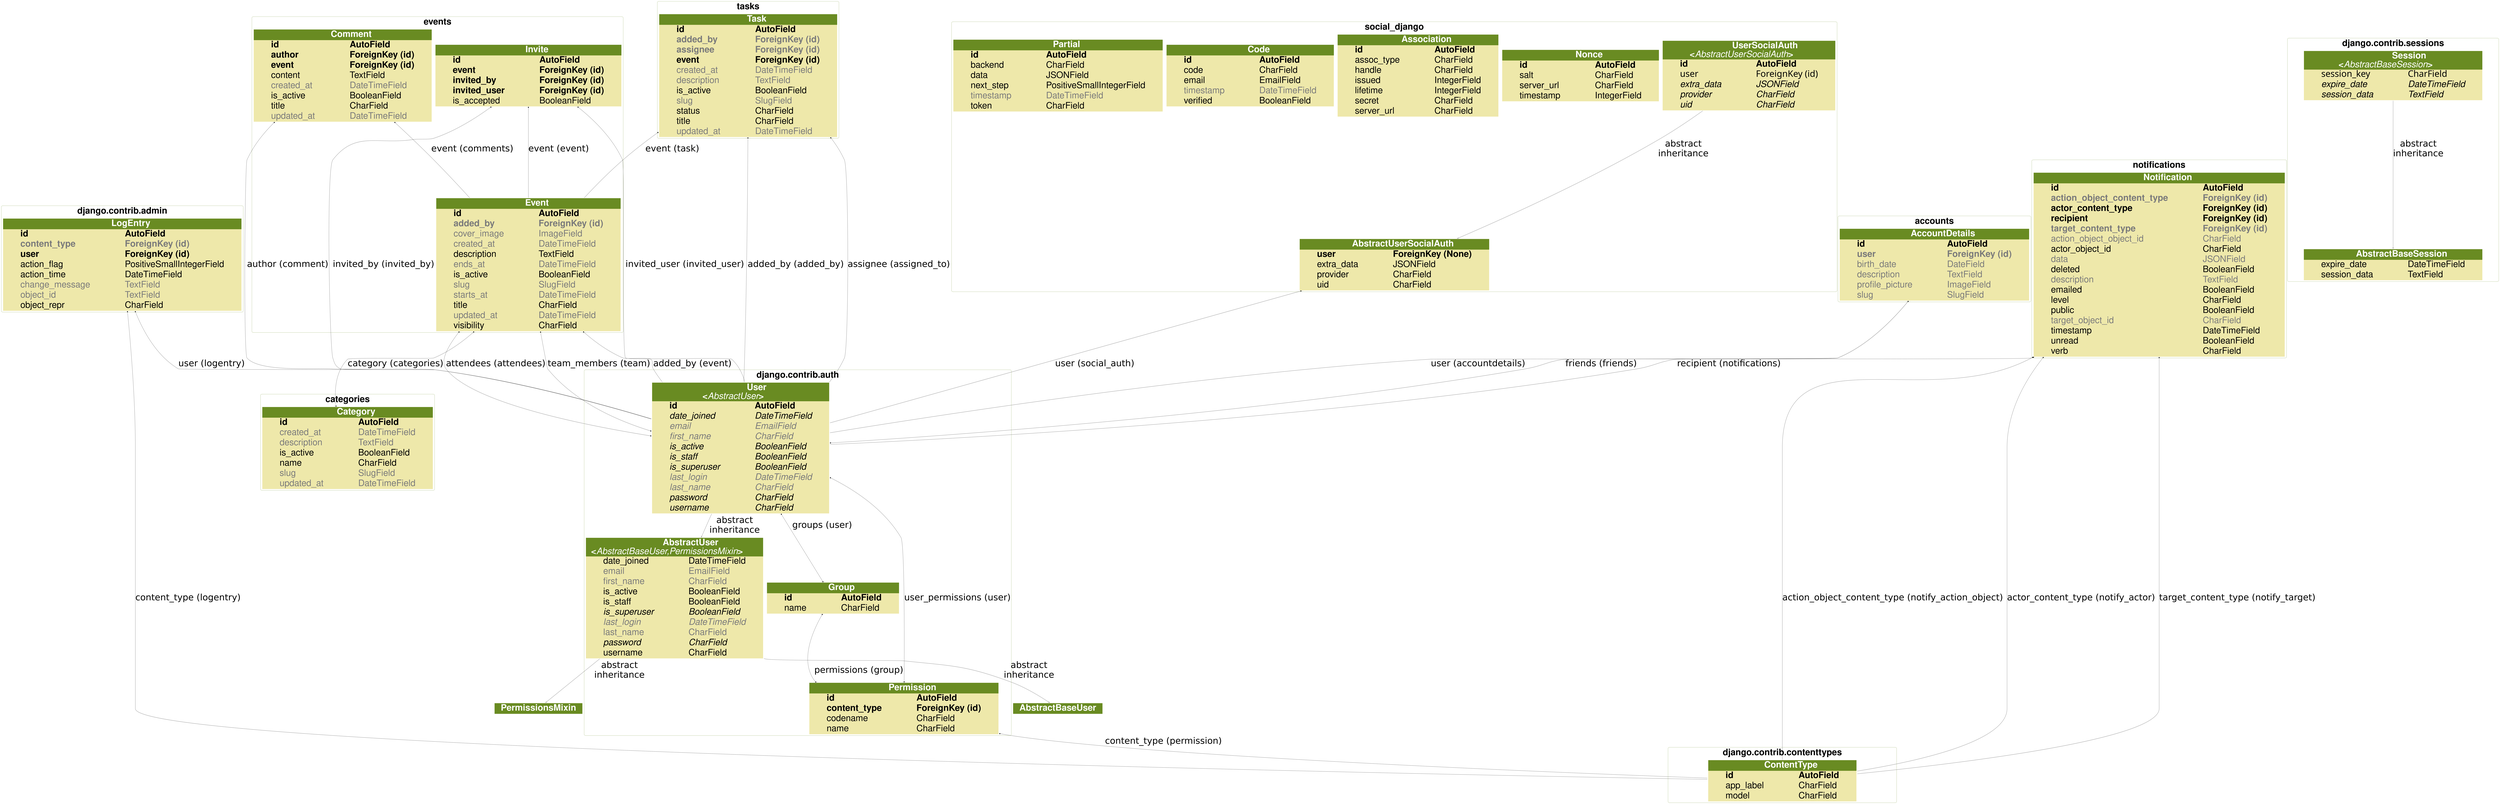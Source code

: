 digraph model_graph {
  // Dotfile by Django-Extensions graph_models
  // Created: 8019-02-10 13:09
  // Cli Options: accounts/ api/ categories/ eventmanager/ events/ tasks/

  fontname = "Helvetica"
  fontsize = 80
  splines  = true

  node [
    fontname = "Helvetica"
    fontsize = 80
    shape = "plaintext"
  ]

  edge [
    fontname = "Helvetica"
    fontsize = 80
  ]

  // Labels
  subgraph cluster_django_contrib_admin {
    label=<
          <TABLE BORDER="0" CELLBORDER="0" CELLSPACING="0">
          <TR><TD COLSPAN="2" CELLPADDING="4" ALIGN="CENTER">
          <FONT POINT-SIZE="80" FACE="Helvetica Bold" COLOR="Black">
          django.contrib.admin
          </FONT>
          </TD></TR>
          </TABLE>
          >
    color=olivedrab4
    style="rounded"
  
    django_contrib_admin_models_LogEntry [label=<
      <TABLE BGCOLOR="palegoldenrod" BORDER="0" CELLBORDER="0" CELLSPACING="0">
      <TR><TD COLSPAN="2" CELLPADDING="4" ALIGN="CENTER" BGCOLOR="olivedrab4">
      <FONT POINT-SIZE="80" FACE="Helvetica Bold" COLOR="white">
      LogEntry
      </FONT></TD></TR>
    
    
      <TR><TD ALIGN="LEFT" BORDER="0">
      <FONT POINT-SIZE="80" FACE="Helvetica Bold">id</FONT>
      </TD><TD ALIGN="LEFT">
      <FONT POINT-SIZE="80" FACE="Helvetica Bold">AutoField</FONT>
      </TD></TR>
    
    
    
      <TR><TD ALIGN="LEFT" BORDER="0">
      <FONT POINT-SIZE="80" COLOR="#7B7B7B" FACE="Helvetica Bold">content_type</FONT>
      </TD><TD ALIGN="LEFT">
      <FONT POINT-SIZE="80" COLOR="#7B7B7B" FACE="Helvetica Bold">ForeignKey (id)</FONT>
      </TD></TR>
    
    
    
      <TR><TD ALIGN="LEFT" BORDER="0">
      <FONT POINT-SIZE="80" FACE="Helvetica Bold">user</FONT>
      </TD><TD ALIGN="LEFT">
      <FONT POINT-SIZE="80" FACE="Helvetica Bold">ForeignKey (id)</FONT>
      </TD></TR>
    
    
    
      <TR><TD ALIGN="LEFT" BORDER="0">
      <FONT POINT-SIZE="80" FACE="Helvetica ">action_flag</FONT>
      </TD><TD ALIGN="LEFT">
      <FONT POINT-SIZE="80" FACE="Helvetica ">PositiveSmallIntegerField</FONT>
      </TD></TR>
    
    
    
      <TR><TD ALIGN="LEFT" BORDER="0">
      <FONT POINT-SIZE="80" FACE="Helvetica ">action_time</FONT>
      </TD><TD ALIGN="LEFT">
      <FONT POINT-SIZE="80" FACE="Helvetica ">DateTimeField</FONT>
      </TD></TR>
    
    
    
      <TR><TD ALIGN="LEFT" BORDER="0">
      <FONT POINT-SIZE="80" COLOR="#7B7B7B" FACE="Helvetica ">change_message</FONT>
      </TD><TD ALIGN="LEFT">
      <FONT POINT-SIZE="80" COLOR="#7B7B7B" FACE="Helvetica ">TextField</FONT>
      </TD></TR>
    
    
    
      <TR><TD ALIGN="LEFT" BORDER="0">
      <FONT POINT-SIZE="80" COLOR="#7B7B7B" FACE="Helvetica ">object_id</FONT>
      </TD><TD ALIGN="LEFT">
      <FONT POINT-SIZE="80" COLOR="#7B7B7B" FACE="Helvetica ">TextField</FONT>
      </TD></TR>
    
    
    
      <TR><TD ALIGN="LEFT" BORDER="0">
      <FONT POINT-SIZE="80" FACE="Helvetica ">object_repr</FONT>
      </TD><TD ALIGN="LEFT">
      <FONT POINT-SIZE="80" FACE="Helvetica ">CharField</FONT>
      </TD></TR>
    
    
      </TABLE>
      >]

  }
  subgraph cluster_django_contrib_auth {
    label=<
          <TABLE BORDER="0" CELLBORDER="0" CELLSPACING="0">
          <TR><TD COLSPAN="2" CELLPADDING="4" ALIGN="CENTER">
          <FONT POINT-SIZE="80" FACE="Helvetica Bold" COLOR="Black">
          django.contrib.auth
          </FONT>
          </TD></TR>
          </TABLE>
          >
    color=olivedrab4
    style="rounded"
  
    django_contrib_auth_models_AbstractUser [label=<
      <TABLE BGCOLOR="palegoldenrod" BORDER="0" CELLBORDER="0" CELLSPACING="0">
      <TR><TD COLSPAN="2" CELLPADDING="4" ALIGN="CENTER" BGCOLOR="olivedrab4">
      <FONT POINT-SIZE="80" FACE="Helvetica Bold" COLOR="white">
      AbstractUser<BR/>&lt;<FONT POINT-SIZE="80" FACE="Helvetica Italic">AbstractBaseUser,PermissionsMixin</FONT>&gt;
      </FONT></TD></TR>
    
    
      <TR><TD ALIGN="LEFT" BORDER="0">
      <FONT POINT-SIZE="80" FACE="Helvetica ">date_joined</FONT>
      </TD><TD ALIGN="LEFT">
      <FONT POINT-SIZE="80" FACE="Helvetica ">DateTimeField</FONT>
      </TD></TR>
    
    
    
      <TR><TD ALIGN="LEFT" BORDER="0">
      <FONT POINT-SIZE="80" COLOR="#7B7B7B" FACE="Helvetica ">email</FONT>
      </TD><TD ALIGN="LEFT">
      <FONT POINT-SIZE="80" COLOR="#7B7B7B" FACE="Helvetica ">EmailField</FONT>
      </TD></TR>
    
    
    
      <TR><TD ALIGN="LEFT" BORDER="0">
      <FONT POINT-SIZE="80" COLOR="#7B7B7B" FACE="Helvetica ">first_name</FONT>
      </TD><TD ALIGN="LEFT">
      <FONT POINT-SIZE="80" COLOR="#7B7B7B" FACE="Helvetica ">CharField</FONT>
      </TD></TR>
    
    
    
      <TR><TD ALIGN="LEFT" BORDER="0">
      <FONT POINT-SIZE="80" FACE="Helvetica ">is_active</FONT>
      </TD><TD ALIGN="LEFT">
      <FONT POINT-SIZE="80" FACE="Helvetica ">BooleanField</FONT>
      </TD></TR>
    
    
    
      <TR><TD ALIGN="LEFT" BORDER="0">
      <FONT POINT-SIZE="80" FACE="Helvetica ">is_staff</FONT>
      </TD><TD ALIGN="LEFT">
      <FONT POINT-SIZE="80" FACE="Helvetica ">BooleanField</FONT>
      </TD></TR>
    
    
    
      <TR><TD ALIGN="LEFT" BORDER="0">
      <FONT POINT-SIZE="80" FACE="Helvetica Italic">is_superuser</FONT>
      </TD><TD ALIGN="LEFT">
      <FONT POINT-SIZE="80" FACE="Helvetica Italic">BooleanField</FONT>
      </TD></TR>
    
    
    
      <TR><TD ALIGN="LEFT" BORDER="0">
      <FONT POINT-SIZE="80" COLOR="#7B7B7B" FACE="Helvetica Italic">last_login</FONT>
      </TD><TD ALIGN="LEFT">
      <FONT POINT-SIZE="80" COLOR="#7B7B7B" FACE="Helvetica Italic">DateTimeField</FONT>
      </TD></TR>
    
    
    
      <TR><TD ALIGN="LEFT" BORDER="0">
      <FONT POINT-SIZE="80" COLOR="#7B7B7B" FACE="Helvetica ">last_name</FONT>
      </TD><TD ALIGN="LEFT">
      <FONT POINT-SIZE="80" COLOR="#7B7B7B" FACE="Helvetica ">CharField</FONT>
      </TD></TR>
    
    
    
      <TR><TD ALIGN="LEFT" BORDER="0">
      <FONT POINT-SIZE="80" FACE="Helvetica Italic">password</FONT>
      </TD><TD ALIGN="LEFT">
      <FONT POINT-SIZE="80" FACE="Helvetica Italic">CharField</FONT>
      </TD></TR>
    
    
    
      <TR><TD ALIGN="LEFT" BORDER="0">
      <FONT POINT-SIZE="80" FACE="Helvetica ">username</FONT>
      </TD><TD ALIGN="LEFT">
      <FONT POINT-SIZE="80" FACE="Helvetica ">CharField</FONT>
      </TD></TR>
    
    
      </TABLE>
      >]
  
    django_contrib_auth_models_Permission [label=<
      <TABLE BGCOLOR="palegoldenrod" BORDER="0" CELLBORDER="0" CELLSPACING="0">
      <TR><TD COLSPAN="2" CELLPADDING="4" ALIGN="CENTER" BGCOLOR="olivedrab4">
      <FONT POINT-SIZE="80" FACE="Helvetica Bold" COLOR="white">
      Permission
      </FONT></TD></TR>
    
    
      <TR><TD ALIGN="LEFT" BORDER="0">
      <FONT POINT-SIZE="80" FACE="Helvetica Bold">id</FONT>
      </TD><TD ALIGN="LEFT">
      <FONT POINT-SIZE="80" FACE="Helvetica Bold">AutoField</FONT>
      </TD></TR>
    
    
    
      <TR><TD ALIGN="LEFT" BORDER="0">
      <FONT POINT-SIZE="80" FACE="Helvetica Bold">content_type</FONT>
      </TD><TD ALIGN="LEFT">
      <FONT POINT-SIZE="80" FACE="Helvetica Bold">ForeignKey (id)</FONT>
      </TD></TR>
    
    
    
      <TR><TD ALIGN="LEFT" BORDER="0">
      <FONT POINT-SIZE="80" FACE="Helvetica ">codename</FONT>
      </TD><TD ALIGN="LEFT">
      <FONT POINT-SIZE="80" FACE="Helvetica ">CharField</FONT>
      </TD></TR>
    
    
    
      <TR><TD ALIGN="LEFT" BORDER="0">
      <FONT POINT-SIZE="80" FACE="Helvetica ">name</FONT>
      </TD><TD ALIGN="LEFT">
      <FONT POINT-SIZE="80" FACE="Helvetica ">CharField</FONT>
      </TD></TR>
    
    
      </TABLE>
      >]
  
    django_contrib_auth_models_Group [label=<
      <TABLE BGCOLOR="palegoldenrod" BORDER="0" CELLBORDER="0" CELLSPACING="0">
      <TR><TD COLSPAN="2" CELLPADDING="4" ALIGN="CENTER" BGCOLOR="olivedrab4">
      <FONT POINT-SIZE="80" FACE="Helvetica Bold" COLOR="white">
      Group
      </FONT></TD></TR>
    
    
      <TR><TD ALIGN="LEFT" BORDER="0">
      <FONT POINT-SIZE="80" FACE="Helvetica Bold">id</FONT>
      </TD><TD ALIGN="LEFT">
      <FONT POINT-SIZE="80" FACE="Helvetica Bold">AutoField</FONT>
      </TD></TR>
    
    
    
      <TR><TD ALIGN="LEFT" BORDER="0">
      <FONT POINT-SIZE="80" FACE="Helvetica ">name</FONT>
      </TD><TD ALIGN="LEFT">
      <FONT POINT-SIZE="80" FACE="Helvetica ">CharField</FONT>
      </TD></TR>
    
    
      </TABLE>
      >]
  
    django_contrib_auth_models_User [label=<
      <TABLE BGCOLOR="palegoldenrod" BORDER="0" CELLBORDER="0" CELLSPACING="0">
      <TR><TD COLSPAN="2" CELLPADDING="4" ALIGN="CENTER" BGCOLOR="olivedrab4">
      <FONT POINT-SIZE="80" FACE="Helvetica Bold" COLOR="white">
      User<BR/>&lt;<FONT POINT-SIZE="80" FACE="Helvetica Italic">AbstractUser</FONT>&gt;
      </FONT></TD></TR>
    
    
      <TR><TD ALIGN="LEFT" BORDER="0">
      <FONT POINT-SIZE="80" FACE="Helvetica Bold">id</FONT>
      </TD><TD ALIGN="LEFT">
      <FONT POINT-SIZE="80" FACE="Helvetica Bold">AutoField</FONT>
      </TD></TR>
    
    
    
      <TR><TD ALIGN="LEFT" BORDER="0">
      <FONT POINT-SIZE="80" FACE="Helvetica Italic">date_joined</FONT>
      </TD><TD ALIGN="LEFT">
      <FONT POINT-SIZE="80" FACE="Helvetica Italic">DateTimeField</FONT>
      </TD></TR>
    
    
    
      <TR><TD ALIGN="LEFT" BORDER="0">
      <FONT POINT-SIZE="80" COLOR="#7B7B7B" FACE="Helvetica Italic">email</FONT>
      </TD><TD ALIGN="LEFT">
      <FONT POINT-SIZE="80" COLOR="#7B7B7B" FACE="Helvetica Italic">EmailField</FONT>
      </TD></TR>
    
    
    
      <TR><TD ALIGN="LEFT" BORDER="0">
      <FONT POINT-SIZE="80" COLOR="#7B7B7B" FACE="Helvetica Italic">first_name</FONT>
      </TD><TD ALIGN="LEFT">
      <FONT POINT-SIZE="80" COLOR="#7B7B7B" FACE="Helvetica Italic">CharField</FONT>
      </TD></TR>
    
    
    
      <TR><TD ALIGN="LEFT" BORDER="0">
      <FONT POINT-SIZE="80" FACE="Helvetica Italic">is_active</FONT>
      </TD><TD ALIGN="LEFT">
      <FONT POINT-SIZE="80" FACE="Helvetica Italic">BooleanField</FONT>
      </TD></TR>
    
    
    
      <TR><TD ALIGN="LEFT" BORDER="0">
      <FONT POINT-SIZE="80" FACE="Helvetica Italic">is_staff</FONT>
      </TD><TD ALIGN="LEFT">
      <FONT POINT-SIZE="80" FACE="Helvetica Italic">BooleanField</FONT>
      </TD></TR>
    
    
    
      <TR><TD ALIGN="LEFT" BORDER="0">
      <FONT POINT-SIZE="80" FACE="Helvetica Italic">is_superuser</FONT>
      </TD><TD ALIGN="LEFT">
      <FONT POINT-SIZE="80" FACE="Helvetica Italic">BooleanField</FONT>
      </TD></TR>
    
    
    
      <TR><TD ALIGN="LEFT" BORDER="0">
      <FONT POINT-SIZE="80" COLOR="#7B7B7B" FACE="Helvetica Italic">last_login</FONT>
      </TD><TD ALIGN="LEFT">
      <FONT POINT-SIZE="80" COLOR="#7B7B7B" FACE="Helvetica Italic">DateTimeField</FONT>
      </TD></TR>
    
    
    
      <TR><TD ALIGN="LEFT" BORDER="0">
      <FONT POINT-SIZE="80" COLOR="#7B7B7B" FACE="Helvetica Italic">last_name</FONT>
      </TD><TD ALIGN="LEFT">
      <FONT POINT-SIZE="80" COLOR="#7B7B7B" FACE="Helvetica Italic">CharField</FONT>
      </TD></TR>
    
    
    
      <TR><TD ALIGN="LEFT" BORDER="0">
      <FONT POINT-SIZE="80" FACE="Helvetica Italic">password</FONT>
      </TD><TD ALIGN="LEFT">
      <FONT POINT-SIZE="80" FACE="Helvetica Italic">CharField</FONT>
      </TD></TR>
    
    
    
      <TR><TD ALIGN="LEFT" BORDER="0">
      <FONT POINT-SIZE="80" FACE="Helvetica Italic">username</FONT>
      </TD><TD ALIGN="LEFT">
      <FONT POINT-SIZE="80" FACE="Helvetica Italic">CharField</FONT>
      </TD></TR>
    
    
      </TABLE>
      >]

  }
  subgraph cluster_django_contrib_contenttypes {
    label=<
          <TABLE BORDER="0" CELLBORDER="0" CELLSPACING="0">
          <TR><TD COLSPAN="2" CELLPADDING="4" ALIGN="CENTER">
          <FONT POINT-SIZE="80" FACE="Helvetica Bold" COLOR="Black">
          django.contrib.contenttypes
          </FONT>
          </TD></TR>
          </TABLE>
          >
    color=olivedrab4
    style="rounded"
  
    django_contrib_contenttypes_models_ContentType [label=<
      <TABLE BGCOLOR="palegoldenrod" BORDER="0" CELLBORDER="0" CELLSPACING="0">
      <TR><TD COLSPAN="2" CELLPADDING="4" ALIGN="CENTER" BGCOLOR="olivedrab4">
      <FONT POINT-SIZE="80" FACE="Helvetica Bold" COLOR="white">
      ContentType
      </FONT></TD></TR>
    
    
      <TR><TD ALIGN="LEFT" BORDER="0">
      <FONT POINT-SIZE="80" FACE="Helvetica Bold">id</FONT>
      </TD><TD ALIGN="LEFT">
      <FONT POINT-SIZE="80" FACE="Helvetica Bold">AutoField</FONT>
      </TD></TR>
    
    
    
      <TR><TD ALIGN="LEFT" BORDER="0">
      <FONT POINT-SIZE="80" FACE="Helvetica ">app_label</FONT>
      </TD><TD ALIGN="LEFT">
      <FONT POINT-SIZE="80" FACE="Helvetica ">CharField</FONT>
      </TD></TR>
    
    
    
      <TR><TD ALIGN="LEFT" BORDER="0">
      <FONT POINT-SIZE="80" FACE="Helvetica ">model</FONT>
      </TD><TD ALIGN="LEFT">
      <FONT POINT-SIZE="80" FACE="Helvetica ">CharField</FONT>
      </TD></TR>
    
    
      </TABLE>
      >]

  }
  subgraph cluster_django_contrib_sessions {
    label=<
          <TABLE BORDER="0" CELLBORDER="0" CELLSPACING="0">
          <TR><TD COLSPAN="2" CELLPADDING="4" ALIGN="CENTER">
          <FONT POINT-SIZE="80" FACE="Helvetica Bold" COLOR="Black">
          django.contrib.sessions
          </FONT>
          </TD></TR>
          </TABLE>
          >
    color=olivedrab4
    style="rounded"
  
    django_contrib_sessions_base_session_AbstractBaseSession [label=<
      <TABLE BGCOLOR="palegoldenrod" BORDER="0" CELLBORDER="0" CELLSPACING="0">
      <TR><TD COLSPAN="2" CELLPADDING="4" ALIGN="CENTER" BGCOLOR="olivedrab4">
      <FONT POINT-SIZE="80" FACE="Helvetica Bold" COLOR="white">
      AbstractBaseSession
      </FONT></TD></TR>
    
    
      <TR><TD ALIGN="LEFT" BORDER="0">
      <FONT POINT-SIZE="80" FACE="Helvetica ">expire_date</FONT>
      </TD><TD ALIGN="LEFT">
      <FONT POINT-SIZE="80" FACE="Helvetica ">DateTimeField</FONT>
      </TD></TR>
    
    
    
      <TR><TD ALIGN="LEFT" BORDER="0">
      <FONT POINT-SIZE="80" FACE="Helvetica ">session_data</FONT>
      </TD><TD ALIGN="LEFT">
      <FONT POINT-SIZE="80" FACE="Helvetica ">TextField</FONT>
      </TD></TR>
    
    
      </TABLE>
      >]
  
    django_contrib_sessions_models_Session [label=<
      <TABLE BGCOLOR="palegoldenrod" BORDER="0" CELLBORDER="0" CELLSPACING="0">
      <TR><TD COLSPAN="2" CELLPADDING="4" ALIGN="CENTER" BGCOLOR="olivedrab4">
      <FONT POINT-SIZE="80" FACE="Helvetica Bold" COLOR="white">
      Session<BR/>&lt;<FONT POINT-SIZE="80" FACE="Helvetica Italic">AbstractBaseSession</FONT>&gt;
      </FONT></TD></TR>
    
    
      <TR><TD ALIGN="LEFT" BORDER="0">
      <FONT POINT-SIZE="80" FACE="Helvetica ItalicBold">session_key</FONT>
      </TD><TD ALIGN="LEFT">
      <FONT POINT-SIZE="80" FACE="Helvetica ItalicBold">CharField</FONT>
      </TD></TR>
    
    
    
      <TR><TD ALIGN="LEFT" BORDER="0">
      <FONT POINT-SIZE="80" FACE="Helvetica Italic">expire_date</FONT>
      </TD><TD ALIGN="LEFT">
      <FONT POINT-SIZE="80" FACE="Helvetica Italic">DateTimeField</FONT>
      </TD></TR>
    
    
    
      <TR><TD ALIGN="LEFT" BORDER="0">
      <FONT POINT-SIZE="80" FACE="Helvetica Italic">session_data</FONT>
      </TD><TD ALIGN="LEFT">
      <FONT POINT-SIZE="80" FACE="Helvetica Italic">TextField</FONT>
      </TD></TR>
    
    
      </TABLE>
      >]

  }
  subgraph cluster_social_django {
    label=<
          <TABLE BORDER="0" CELLBORDER="0" CELLSPACING="0">
          <TR><TD COLSPAN="2" CELLPADDING="4" ALIGN="CENTER">
          <FONT POINT-SIZE="80" FACE="Helvetica Bold" COLOR="Black">
          social_django
          </FONT>
          </TD></TR>
          </TABLE>
          >
    color=olivedrab4
    style="rounded"
  
    social_django_models_AbstractUserSocialAuth [label=<
      <TABLE BGCOLOR="palegoldenrod" BORDER="0" CELLBORDER="0" CELLSPACING="0">
      <TR><TD COLSPAN="2" CELLPADDING="4" ALIGN="CENTER" BGCOLOR="olivedrab4">
      <FONT POINT-SIZE="80" FACE="Helvetica Bold" COLOR="white">
      AbstractUserSocialAuth
      </FONT></TD></TR>
    
    
      <TR><TD ALIGN="LEFT" BORDER="0">
      <FONT POINT-SIZE="80" FACE="Helvetica Bold">user</FONT>
      </TD><TD ALIGN="LEFT">
      <FONT POINT-SIZE="80" FACE="Helvetica Bold">ForeignKey (None)</FONT>
      </TD></TR>
    
    
    
      <TR><TD ALIGN="LEFT" BORDER="0">
      <FONT POINT-SIZE="80" FACE="Helvetica ">extra_data</FONT>
      </TD><TD ALIGN="LEFT">
      <FONT POINT-SIZE="80" FACE="Helvetica ">JSONField</FONT>
      </TD></TR>
    
    
    
      <TR><TD ALIGN="LEFT" BORDER="0">
      <FONT POINT-SIZE="80" FACE="Helvetica ">provider</FONT>
      </TD><TD ALIGN="LEFT">
      <FONT POINT-SIZE="80" FACE="Helvetica ">CharField</FONT>
      </TD></TR>
    
    
    
      <TR><TD ALIGN="LEFT" BORDER="0">
      <FONT POINT-SIZE="80" FACE="Helvetica ">uid</FONT>
      </TD><TD ALIGN="LEFT">
      <FONT POINT-SIZE="80" FACE="Helvetica ">CharField</FONT>
      </TD></TR>
    
    
      </TABLE>
      >]
  
    social_django_models_UserSocialAuth [label=<
      <TABLE BGCOLOR="palegoldenrod" BORDER="0" CELLBORDER="0" CELLSPACING="0">
      <TR><TD COLSPAN="2" CELLPADDING="4" ALIGN="CENTER" BGCOLOR="olivedrab4">
      <FONT POINT-SIZE="80" FACE="Helvetica Bold" COLOR="white">
      UserSocialAuth<BR/>&lt;<FONT POINT-SIZE="80" FACE="Helvetica Italic">AbstractUserSocialAuth</FONT>&gt;
      </FONT></TD></TR>
    
    
      <TR><TD ALIGN="LEFT" BORDER="0">
      <FONT POINT-SIZE="80" FACE="Helvetica Bold">id</FONT>
      </TD><TD ALIGN="LEFT">
      <FONT POINT-SIZE="80" FACE="Helvetica Bold">AutoField</FONT>
      </TD></TR>
    
    
    
      <TR><TD ALIGN="LEFT" BORDER="0">
      <FONT POINT-SIZE="80" FACE="Helvetica ItalicBold">user</FONT>
      </TD><TD ALIGN="LEFT">
      <FONT POINT-SIZE="80" FACE="Helvetica ItalicBold">ForeignKey (id)</FONT>
      </TD></TR>
    
    
    
      <TR><TD ALIGN="LEFT" BORDER="0">
      <FONT POINT-SIZE="80" FACE="Helvetica Italic">extra_data</FONT>
      </TD><TD ALIGN="LEFT">
      <FONT POINT-SIZE="80" FACE="Helvetica Italic">JSONField</FONT>
      </TD></TR>
    
    
    
      <TR><TD ALIGN="LEFT" BORDER="0">
      <FONT POINT-SIZE="80" FACE="Helvetica Italic">provider</FONT>
      </TD><TD ALIGN="LEFT">
      <FONT POINT-SIZE="80" FACE="Helvetica Italic">CharField</FONT>
      </TD></TR>
    
    
    
      <TR><TD ALIGN="LEFT" BORDER="0">
      <FONT POINT-SIZE="80" FACE="Helvetica Italic">uid</FONT>
      </TD><TD ALIGN="LEFT">
      <FONT POINT-SIZE="80" FACE="Helvetica Italic">CharField</FONT>
      </TD></TR>
    
    
      </TABLE>
      >]
  
    social_django_models_Nonce [label=<
      <TABLE BGCOLOR="palegoldenrod" BORDER="0" CELLBORDER="0" CELLSPACING="0">
      <TR><TD COLSPAN="2" CELLPADDING="4" ALIGN="CENTER" BGCOLOR="olivedrab4">
      <FONT POINT-SIZE="80" FACE="Helvetica Bold" COLOR="white">
      Nonce
      </FONT></TD></TR>
    
    
      <TR><TD ALIGN="LEFT" BORDER="0">
      <FONT POINT-SIZE="80" FACE="Helvetica Bold">id</FONT>
      </TD><TD ALIGN="LEFT">
      <FONT POINT-SIZE="80" FACE="Helvetica Bold">AutoField</FONT>
      </TD></TR>
    
    
    
      <TR><TD ALIGN="LEFT" BORDER="0">
      <FONT POINT-SIZE="80" FACE="Helvetica ">salt</FONT>
      </TD><TD ALIGN="LEFT">
      <FONT POINT-SIZE="80" FACE="Helvetica ">CharField</FONT>
      </TD></TR>
    
    
    
      <TR><TD ALIGN="LEFT" BORDER="0">
      <FONT POINT-SIZE="80" FACE="Helvetica ">server_url</FONT>
      </TD><TD ALIGN="LEFT">
      <FONT POINT-SIZE="80" FACE="Helvetica ">CharField</FONT>
      </TD></TR>
    
    
    
      <TR><TD ALIGN="LEFT" BORDER="0">
      <FONT POINT-SIZE="80" FACE="Helvetica ">timestamp</FONT>
      </TD><TD ALIGN="LEFT">
      <FONT POINT-SIZE="80" FACE="Helvetica ">IntegerField</FONT>
      </TD></TR>
    
    
      </TABLE>
      >]
  
    social_django_models_Association [label=<
      <TABLE BGCOLOR="palegoldenrod" BORDER="0" CELLBORDER="0" CELLSPACING="0">
      <TR><TD COLSPAN="2" CELLPADDING="4" ALIGN="CENTER" BGCOLOR="olivedrab4">
      <FONT POINT-SIZE="80" FACE="Helvetica Bold" COLOR="white">
      Association
      </FONT></TD></TR>
    
    
      <TR><TD ALIGN="LEFT" BORDER="0">
      <FONT POINT-SIZE="80" FACE="Helvetica Bold">id</FONT>
      </TD><TD ALIGN="LEFT">
      <FONT POINT-SIZE="80" FACE="Helvetica Bold">AutoField</FONT>
      </TD></TR>
    
    
    
      <TR><TD ALIGN="LEFT" BORDER="0">
      <FONT POINT-SIZE="80" FACE="Helvetica ">assoc_type</FONT>
      </TD><TD ALIGN="LEFT">
      <FONT POINT-SIZE="80" FACE="Helvetica ">CharField</FONT>
      </TD></TR>
    
    
    
      <TR><TD ALIGN="LEFT" BORDER="0">
      <FONT POINT-SIZE="80" FACE="Helvetica ">handle</FONT>
      </TD><TD ALIGN="LEFT">
      <FONT POINT-SIZE="80" FACE="Helvetica ">CharField</FONT>
      </TD></TR>
    
    
    
      <TR><TD ALIGN="LEFT" BORDER="0">
      <FONT POINT-SIZE="80" FACE="Helvetica ">issued</FONT>
      </TD><TD ALIGN="LEFT">
      <FONT POINT-SIZE="80" FACE="Helvetica ">IntegerField</FONT>
      </TD></TR>
    
    
    
      <TR><TD ALIGN="LEFT" BORDER="0">
      <FONT POINT-SIZE="80" FACE="Helvetica ">lifetime</FONT>
      </TD><TD ALIGN="LEFT">
      <FONT POINT-SIZE="80" FACE="Helvetica ">IntegerField</FONT>
      </TD></TR>
    
    
    
      <TR><TD ALIGN="LEFT" BORDER="0">
      <FONT POINT-SIZE="80" FACE="Helvetica ">secret</FONT>
      </TD><TD ALIGN="LEFT">
      <FONT POINT-SIZE="80" FACE="Helvetica ">CharField</FONT>
      </TD></TR>
    
    
    
      <TR><TD ALIGN="LEFT" BORDER="0">
      <FONT POINT-SIZE="80" FACE="Helvetica ">server_url</FONT>
      </TD><TD ALIGN="LEFT">
      <FONT POINT-SIZE="80" FACE="Helvetica ">CharField</FONT>
      </TD></TR>
    
    
      </TABLE>
      >]
  
    social_django_models_Code [label=<
      <TABLE BGCOLOR="palegoldenrod" BORDER="0" CELLBORDER="0" CELLSPACING="0">
      <TR><TD COLSPAN="2" CELLPADDING="4" ALIGN="CENTER" BGCOLOR="olivedrab4">
      <FONT POINT-SIZE="80" FACE="Helvetica Bold" COLOR="white">
      Code
      </FONT></TD></TR>
    
    
      <TR><TD ALIGN="LEFT" BORDER="0">
      <FONT POINT-SIZE="80" FACE="Helvetica Bold">id</FONT>
      </TD><TD ALIGN="LEFT">
      <FONT POINT-SIZE="80" FACE="Helvetica Bold">AutoField</FONT>
      </TD></TR>
    
    
    
      <TR><TD ALIGN="LEFT" BORDER="0">
      <FONT POINT-SIZE="80" FACE="Helvetica ">code</FONT>
      </TD><TD ALIGN="LEFT">
      <FONT POINT-SIZE="80" FACE="Helvetica ">CharField</FONT>
      </TD></TR>
    
    
    
      <TR><TD ALIGN="LEFT" BORDER="0">
      <FONT POINT-SIZE="80" FACE="Helvetica ">email</FONT>
      </TD><TD ALIGN="LEFT">
      <FONT POINT-SIZE="80" FACE="Helvetica ">EmailField</FONT>
      </TD></TR>
    
    
    
      <TR><TD ALIGN="LEFT" BORDER="0">
      <FONT POINT-SIZE="80" COLOR="#7B7B7B" FACE="Helvetica ">timestamp</FONT>
      </TD><TD ALIGN="LEFT">
      <FONT POINT-SIZE="80" COLOR="#7B7B7B" FACE="Helvetica ">DateTimeField</FONT>
      </TD></TR>
    
    
    
      <TR><TD ALIGN="LEFT" BORDER="0">
      <FONT POINT-SIZE="80" FACE="Helvetica ">verified</FONT>
      </TD><TD ALIGN="LEFT">
      <FONT POINT-SIZE="80" FACE="Helvetica ">BooleanField</FONT>
      </TD></TR>
    
    
      </TABLE>
      >]
  
    social_django_models_Partial [label=<
      <TABLE BGCOLOR="palegoldenrod" BORDER="0" CELLBORDER="0" CELLSPACING="0">
      <TR><TD COLSPAN="2" CELLPADDING="4" ALIGN="CENTER" BGCOLOR="olivedrab4">
      <FONT POINT-SIZE="80" FACE="Helvetica Bold" COLOR="white">
      Partial
      </FONT></TD></TR>
    
    
      <TR><TD ALIGN="LEFT" BORDER="0">
      <FONT POINT-SIZE="80" FACE="Helvetica Bold">id</FONT>
      </TD><TD ALIGN="LEFT">
      <FONT POINT-SIZE="80" FACE="Helvetica Bold">AutoField</FONT>
      </TD></TR>
    
    
    
      <TR><TD ALIGN="LEFT" BORDER="0">
      <FONT POINT-SIZE="80" FACE="Helvetica ">backend</FONT>
      </TD><TD ALIGN="LEFT">
      <FONT POINT-SIZE="80" FACE="Helvetica ">CharField</FONT>
      </TD></TR>
    
    
    
      <TR><TD ALIGN="LEFT" BORDER="0">
      <FONT POINT-SIZE="80" FACE="Helvetica ">data</FONT>
      </TD><TD ALIGN="LEFT">
      <FONT POINT-SIZE="80" FACE="Helvetica ">JSONField</FONT>
      </TD></TR>
    
    
    
      <TR><TD ALIGN="LEFT" BORDER="0">
      <FONT POINT-SIZE="80" FACE="Helvetica ">next_step</FONT>
      </TD><TD ALIGN="LEFT">
      <FONT POINT-SIZE="80" FACE="Helvetica ">PositiveSmallIntegerField</FONT>
      </TD></TR>
    
    
    
      <TR><TD ALIGN="LEFT" BORDER="0">
      <FONT POINT-SIZE="80" COLOR="#7B7B7B" FACE="Helvetica ">timestamp</FONT>
      </TD><TD ALIGN="LEFT">
      <FONT POINT-SIZE="80" COLOR="#7B7B7B" FACE="Helvetica ">DateTimeField</FONT>
      </TD></TR>
    
    
    
      <TR><TD ALIGN="LEFT" BORDER="0">
      <FONT POINT-SIZE="80" FACE="Helvetica ">token</FONT>
      </TD><TD ALIGN="LEFT">
      <FONT POINT-SIZE="80" FACE="Helvetica ">CharField</FONT>
      </TD></TR>
    
    
      </TABLE>
      >]

  }
  subgraph cluster_notifications {
    label=<
          <TABLE BORDER="0" CELLBORDER="0" CELLSPACING="0">
          <TR><TD COLSPAN="2" CELLPADDING="4" ALIGN="CENTER">
          <FONT POINT-SIZE="80" FACE="Helvetica Bold" COLOR="Black">
          notifications
          </FONT>
          </TD></TR>
          </TABLE>
          >
    color=olivedrab4
    style="rounded"
  
    notifications_models_Notification [label=<
      <TABLE BGCOLOR="palegoldenrod" BORDER="0" CELLBORDER="0" CELLSPACING="0">
      <TR><TD COLSPAN="2" CELLPADDING="4" ALIGN="CENTER" BGCOLOR="olivedrab4">
      <FONT POINT-SIZE="80" FACE="Helvetica Bold" COLOR="white">
      Notification
      </FONT></TD></TR>
    
    
      <TR><TD ALIGN="LEFT" BORDER="0">
      <FONT POINT-SIZE="80" FACE="Helvetica Bold">id</FONT>
      </TD><TD ALIGN="LEFT">
      <FONT POINT-SIZE="80" FACE="Helvetica Bold">AutoField</FONT>
      </TD></TR>
    
    
    
      <TR><TD ALIGN="LEFT" BORDER="0">
      <FONT POINT-SIZE="80" COLOR="#7B7B7B" FACE="Helvetica Bold">action_object_content_type</FONT>
      </TD><TD ALIGN="LEFT">
      <FONT POINT-SIZE="80" COLOR="#7B7B7B" FACE="Helvetica Bold">ForeignKey (id)</FONT>
      </TD></TR>
    
    
    
      <TR><TD ALIGN="LEFT" BORDER="0">
      <FONT POINT-SIZE="80" FACE="Helvetica Bold">actor_content_type</FONT>
      </TD><TD ALIGN="LEFT">
      <FONT POINT-SIZE="80" FACE="Helvetica Bold">ForeignKey (id)</FONT>
      </TD></TR>
    
    
    
      <TR><TD ALIGN="LEFT" BORDER="0">
      <FONT POINT-SIZE="80" FACE="Helvetica Bold">recipient</FONT>
      </TD><TD ALIGN="LEFT">
      <FONT POINT-SIZE="80" FACE="Helvetica Bold">ForeignKey (id)</FONT>
      </TD></TR>
    
    
    
      <TR><TD ALIGN="LEFT" BORDER="0">
      <FONT POINT-SIZE="80" COLOR="#7B7B7B" FACE="Helvetica Bold">target_content_type</FONT>
      </TD><TD ALIGN="LEFT">
      <FONT POINT-SIZE="80" COLOR="#7B7B7B" FACE="Helvetica Bold">ForeignKey (id)</FONT>
      </TD></TR>
    
    
    
      <TR><TD ALIGN="LEFT" BORDER="0">
      <FONT POINT-SIZE="80" COLOR="#7B7B7B" FACE="Helvetica ">action_object_object_id</FONT>
      </TD><TD ALIGN="LEFT">
      <FONT POINT-SIZE="80" COLOR="#7B7B7B" FACE="Helvetica ">CharField</FONT>
      </TD></TR>
    
    
    
      <TR><TD ALIGN="LEFT" BORDER="0">
      <FONT POINT-SIZE="80" FACE="Helvetica ">actor_object_id</FONT>
      </TD><TD ALIGN="LEFT">
      <FONT POINT-SIZE="80" FACE="Helvetica ">CharField</FONT>
      </TD></TR>
    
    
    
      <TR><TD ALIGN="LEFT" BORDER="0">
      <FONT POINT-SIZE="80" COLOR="#7B7B7B" FACE="Helvetica ">data</FONT>
      </TD><TD ALIGN="LEFT">
      <FONT POINT-SIZE="80" COLOR="#7B7B7B" FACE="Helvetica ">JSONField</FONT>
      </TD></TR>
    
    
    
      <TR><TD ALIGN="LEFT" BORDER="0">
      <FONT POINT-SIZE="80" FACE="Helvetica ">deleted</FONT>
      </TD><TD ALIGN="LEFT">
      <FONT POINT-SIZE="80" FACE="Helvetica ">BooleanField</FONT>
      </TD></TR>
    
    
    
      <TR><TD ALIGN="LEFT" BORDER="0">
      <FONT POINT-SIZE="80" COLOR="#7B7B7B" FACE="Helvetica ">description</FONT>
      </TD><TD ALIGN="LEFT">
      <FONT POINT-SIZE="80" COLOR="#7B7B7B" FACE="Helvetica ">TextField</FONT>
      </TD></TR>
    
    
    
      <TR><TD ALIGN="LEFT" BORDER="0">
      <FONT POINT-SIZE="80" FACE="Helvetica ">emailed</FONT>
      </TD><TD ALIGN="LEFT">
      <FONT POINT-SIZE="80" FACE="Helvetica ">BooleanField</FONT>
      </TD></TR>
    
    
    
      <TR><TD ALIGN="LEFT" BORDER="0">
      <FONT POINT-SIZE="80" FACE="Helvetica ">level</FONT>
      </TD><TD ALIGN="LEFT">
      <FONT POINT-SIZE="80" FACE="Helvetica ">CharField</FONT>
      </TD></TR>
    
    
    
      <TR><TD ALIGN="LEFT" BORDER="0">
      <FONT POINT-SIZE="80" FACE="Helvetica ">public</FONT>
      </TD><TD ALIGN="LEFT">
      <FONT POINT-SIZE="80" FACE="Helvetica ">BooleanField</FONT>
      </TD></TR>
    
    
    
      <TR><TD ALIGN="LEFT" BORDER="0">
      <FONT POINT-SIZE="80" COLOR="#7B7B7B" FACE="Helvetica ">target_object_id</FONT>
      </TD><TD ALIGN="LEFT">
      <FONT POINT-SIZE="80" COLOR="#7B7B7B" FACE="Helvetica ">CharField</FONT>
      </TD></TR>
    
    
    
      <TR><TD ALIGN="LEFT" BORDER="0">
      <FONT POINT-SIZE="80" FACE="Helvetica ">timestamp</FONT>
      </TD><TD ALIGN="LEFT">
      <FONT POINT-SIZE="80" FACE="Helvetica ">DateTimeField</FONT>
      </TD></TR>
    
    
    
      <TR><TD ALIGN="LEFT" BORDER="0">
      <FONT POINT-SIZE="80" FACE="Helvetica ">unread</FONT>
      </TD><TD ALIGN="LEFT">
      <FONT POINT-SIZE="80" FACE="Helvetica ">BooleanField</FONT>
      </TD></TR>
    
    
    
      <TR><TD ALIGN="LEFT" BORDER="0">
      <FONT POINT-SIZE="80" FACE="Helvetica ">verb</FONT>
      </TD><TD ALIGN="LEFT">
      <FONT POINT-SIZE="80" FACE="Helvetica ">CharField</FONT>
      </TD></TR>
    
    
      </TABLE>
      >]

  }
  subgraph cluster_accounts {
    label=<
          <TABLE BORDER="0" CELLBORDER="0" CELLSPACING="0">
          <TR><TD COLSPAN="2" CELLPADDING="4" ALIGN="CENTER">
          <FONT POINT-SIZE="80" FACE="Helvetica Bold" COLOR="Black">
          accounts
          </FONT>
          </TD></TR>
          </TABLE>
          >
    color=olivedrab4
    style="rounded"
  
    accounts_models_AccountDetails [label=<
      <TABLE BGCOLOR="palegoldenrod" BORDER="0" CELLBORDER="0" CELLSPACING="0">
      <TR><TD COLSPAN="2" CELLPADDING="4" ALIGN="CENTER" BGCOLOR="olivedrab4">
      <FONT POINT-SIZE="80" FACE="Helvetica Bold" COLOR="white">
      AccountDetails
      </FONT></TD></TR>
    
    
      <TR><TD ALIGN="LEFT" BORDER="0">
      <FONT POINT-SIZE="80" FACE="Helvetica Bold">id</FONT>
      </TD><TD ALIGN="LEFT">
      <FONT POINT-SIZE="80" FACE="Helvetica Bold">AutoField</FONT>
      </TD></TR>
    
    
    
      <TR><TD ALIGN="LEFT" BORDER="0">
      <FONT POINT-SIZE="80" COLOR="#7B7B7B" FACE="Helvetica Bold">user</FONT>
      </TD><TD ALIGN="LEFT">
      <FONT POINT-SIZE="80" COLOR="#7B7B7B" FACE="Helvetica Bold">ForeignKey (id)</FONT>
      </TD></TR>
    
    
    
      <TR><TD ALIGN="LEFT" BORDER="0">
      <FONT POINT-SIZE="80" COLOR="#7B7B7B" FACE="Helvetica ">birth_date</FONT>
      </TD><TD ALIGN="LEFT">
      <FONT POINT-SIZE="80" COLOR="#7B7B7B" FACE="Helvetica ">DateField</FONT>
      </TD></TR>
    
    
    
      <TR><TD ALIGN="LEFT" BORDER="0">
      <FONT POINT-SIZE="80" COLOR="#7B7B7B" FACE="Helvetica ">description</FONT>
      </TD><TD ALIGN="LEFT">
      <FONT POINT-SIZE="80" COLOR="#7B7B7B" FACE="Helvetica ">TextField</FONT>
      </TD></TR>
    
    
    
      <TR><TD ALIGN="LEFT" BORDER="0">
      <FONT POINT-SIZE="80" COLOR="#7B7B7B" FACE="Helvetica ">profile_picture</FONT>
      </TD><TD ALIGN="LEFT">
      <FONT POINT-SIZE="80" COLOR="#7B7B7B" FACE="Helvetica ">ImageField</FONT>
      </TD></TR>
    
    
    
      <TR><TD ALIGN="LEFT" BORDER="0">
      <FONT POINT-SIZE="80" COLOR="#7B7B7B" FACE="Helvetica ">slug</FONT>
      </TD><TD ALIGN="LEFT">
      <FONT POINT-SIZE="80" COLOR="#7B7B7B" FACE="Helvetica ">SlugField</FONT>
      </TD></TR>
    
    
      </TABLE>
      >]

  }
  subgraph cluster_categories {
    label=<
          <TABLE BORDER="0" CELLBORDER="0" CELLSPACING="0">
          <TR><TD COLSPAN="2" CELLPADDING="4" ALIGN="CENTER">
          <FONT POINT-SIZE="80" FACE="Helvetica Bold" COLOR="Black">
          categories
          </FONT>
          </TD></TR>
          </TABLE>
          >
    color=olivedrab4
    style="rounded"
  
    categories_models_Category [label=<
      <TABLE BGCOLOR="palegoldenrod" BORDER="0" CELLBORDER="0" CELLSPACING="0">
      <TR><TD COLSPAN="2" CELLPADDING="4" ALIGN="CENTER" BGCOLOR="olivedrab4">
      <FONT POINT-SIZE="80" FACE="Helvetica Bold" COLOR="white">
      Category
      </FONT></TD></TR>
    
    
      <TR><TD ALIGN="LEFT" BORDER="0">
      <FONT POINT-SIZE="80" FACE="Helvetica Bold">id</FONT>
      </TD><TD ALIGN="LEFT">
      <FONT POINT-SIZE="80" FACE="Helvetica Bold">AutoField</FONT>
      </TD></TR>
    
    
    
      <TR><TD ALIGN="LEFT" BORDER="0">
      <FONT POINT-SIZE="80" COLOR="#7B7B7B" FACE="Helvetica ">created_at</FONT>
      </TD><TD ALIGN="LEFT">
      <FONT POINT-SIZE="80" COLOR="#7B7B7B" FACE="Helvetica ">DateTimeField</FONT>
      </TD></TR>
    
    
    
      <TR><TD ALIGN="LEFT" BORDER="0">
      <FONT POINT-SIZE="80" COLOR="#7B7B7B" FACE="Helvetica ">description</FONT>
      </TD><TD ALIGN="LEFT">
      <FONT POINT-SIZE="80" COLOR="#7B7B7B" FACE="Helvetica ">TextField</FONT>
      </TD></TR>
    
    
    
      <TR><TD ALIGN="LEFT" BORDER="0">
      <FONT POINT-SIZE="80" FACE="Helvetica ">is_active</FONT>
      </TD><TD ALIGN="LEFT">
      <FONT POINT-SIZE="80" FACE="Helvetica ">BooleanField</FONT>
      </TD></TR>
    
    
    
      <TR><TD ALIGN="LEFT" BORDER="0">
      <FONT POINT-SIZE="80" FACE="Helvetica ">name</FONT>
      </TD><TD ALIGN="LEFT">
      <FONT POINT-SIZE="80" FACE="Helvetica ">CharField</FONT>
      </TD></TR>
    
    
    
      <TR><TD ALIGN="LEFT" BORDER="0">
      <FONT POINT-SIZE="80" COLOR="#7B7B7B" FACE="Helvetica ">slug</FONT>
      </TD><TD ALIGN="LEFT">
      <FONT POINT-SIZE="80" COLOR="#7B7B7B" FACE="Helvetica ">SlugField</FONT>
      </TD></TR>
    
    
    
      <TR><TD ALIGN="LEFT" BORDER="0">
      <FONT POINT-SIZE="80" COLOR="#7B7B7B" FACE="Helvetica ">updated_at</FONT>
      </TD><TD ALIGN="LEFT">
      <FONT POINT-SIZE="80" COLOR="#7B7B7B" FACE="Helvetica ">DateTimeField</FONT>
      </TD></TR>
    
    
      </TABLE>
      >]

  }
  subgraph cluster_events {
    label=<
          <TABLE BORDER="0" CELLBORDER="0" CELLSPACING="0">
          <TR><TD COLSPAN="2" CELLPADDING="4" ALIGN="CENTER">
          <FONT POINT-SIZE="80" FACE="Helvetica Bold" COLOR="Black">
          events
          </FONT>
          </TD></TR>
          </TABLE>
          >
    color=olivedrab4
    style="rounded"
  
    events_models_Event [label=<
      <TABLE BGCOLOR="palegoldenrod" BORDER="0" CELLBORDER="0" CELLSPACING="0">
      <TR><TD COLSPAN="2" CELLPADDING="4" ALIGN="CENTER" BGCOLOR="olivedrab4">
      <FONT POINT-SIZE="80" FACE="Helvetica Bold" COLOR="white">
      Event
      </FONT></TD></TR>
    
    
      <TR><TD ALIGN="LEFT" BORDER="0">
      <FONT POINT-SIZE="80" FACE="Helvetica Bold">id</FONT>
      </TD><TD ALIGN="LEFT">
      <FONT POINT-SIZE="80" FACE="Helvetica Bold">AutoField</FONT>
      </TD></TR>
    
    
    
      <TR><TD ALIGN="LEFT" BORDER="0">
      <FONT POINT-SIZE="80" COLOR="#7B7B7B" FACE="Helvetica Bold">added_by</FONT>
      </TD><TD ALIGN="LEFT">
      <FONT POINT-SIZE="80" COLOR="#7B7B7B" FACE="Helvetica Bold">ForeignKey (id)</FONT>
      </TD></TR>
    
    
    
      <TR><TD ALIGN="LEFT" BORDER="0">
      <FONT POINT-SIZE="80" COLOR="#7B7B7B" FACE="Helvetica ">cover_image</FONT>
      </TD><TD ALIGN="LEFT">
      <FONT POINT-SIZE="80" COLOR="#7B7B7B" FACE="Helvetica ">ImageField</FONT>
      </TD></TR>
    
    
    
      <TR><TD ALIGN="LEFT" BORDER="0">
      <FONT POINT-SIZE="80" COLOR="#7B7B7B" FACE="Helvetica ">created_at</FONT>
      </TD><TD ALIGN="LEFT">
      <FONT POINT-SIZE="80" COLOR="#7B7B7B" FACE="Helvetica ">DateTimeField</FONT>
      </TD></TR>
    
    
    
      <TR><TD ALIGN="LEFT" BORDER="0">
      <FONT POINT-SIZE="80" FACE="Helvetica ">description</FONT>
      </TD><TD ALIGN="LEFT">
      <FONT POINT-SIZE="80" FACE="Helvetica ">TextField</FONT>
      </TD></TR>
    
    
    
      <TR><TD ALIGN="LEFT" BORDER="0">
      <FONT POINT-SIZE="80" COLOR="#7B7B7B" FACE="Helvetica ">ends_at</FONT>
      </TD><TD ALIGN="LEFT">
      <FONT POINT-SIZE="80" COLOR="#7B7B7B" FACE="Helvetica ">DateTimeField</FONT>
      </TD></TR>
    
    
    
      <TR><TD ALIGN="LEFT" BORDER="0">
      <FONT POINT-SIZE="80" FACE="Helvetica ">is_active</FONT>
      </TD><TD ALIGN="LEFT">
      <FONT POINT-SIZE="80" FACE="Helvetica ">BooleanField</FONT>
      </TD></TR>
    
    
    
      <TR><TD ALIGN="LEFT" BORDER="0">
      <FONT POINT-SIZE="80" COLOR="#7B7B7B" FACE="Helvetica ">slug</FONT>
      </TD><TD ALIGN="LEFT">
      <FONT POINT-SIZE="80" COLOR="#7B7B7B" FACE="Helvetica ">SlugField</FONT>
      </TD></TR>
    
    
    
      <TR><TD ALIGN="LEFT" BORDER="0">
      <FONT POINT-SIZE="80" COLOR="#7B7B7B" FACE="Helvetica ">starts_at</FONT>
      </TD><TD ALIGN="LEFT">
      <FONT POINT-SIZE="80" COLOR="#7B7B7B" FACE="Helvetica ">DateTimeField</FONT>
      </TD></TR>
    
    
    
      <TR><TD ALIGN="LEFT" BORDER="0">
      <FONT POINT-SIZE="80" FACE="Helvetica ">title</FONT>
      </TD><TD ALIGN="LEFT">
      <FONT POINT-SIZE="80" FACE="Helvetica ">CharField</FONT>
      </TD></TR>
    
    
    
      <TR><TD ALIGN="LEFT" BORDER="0">
      <FONT POINT-SIZE="80" COLOR="#7B7B7B" FACE="Helvetica ">updated_at</FONT>
      </TD><TD ALIGN="LEFT">
      <FONT POINT-SIZE="80" COLOR="#7B7B7B" FACE="Helvetica ">DateTimeField</FONT>
      </TD></TR>
    
    
    
      <TR><TD ALIGN="LEFT" BORDER="0">
      <FONT POINT-SIZE="80" FACE="Helvetica ">visibility</FONT>
      </TD><TD ALIGN="LEFT">
      <FONT POINT-SIZE="80" FACE="Helvetica ">CharField</FONT>
      </TD></TR>
    
    
      </TABLE>
      >]
  
    events_models_Comment [label=<
      <TABLE BGCOLOR="palegoldenrod" BORDER="0" CELLBORDER="0" CELLSPACING="0">
      <TR><TD COLSPAN="2" CELLPADDING="4" ALIGN="CENTER" BGCOLOR="olivedrab4">
      <FONT POINT-SIZE="80" FACE="Helvetica Bold" COLOR="white">
      Comment
      </FONT></TD></TR>
    
    
      <TR><TD ALIGN="LEFT" BORDER="0">
      <FONT POINT-SIZE="80" FACE="Helvetica Bold">id</FONT>
      </TD><TD ALIGN="LEFT">
      <FONT POINT-SIZE="80" FACE="Helvetica Bold">AutoField</FONT>
      </TD></TR>
    
    
    
      <TR><TD ALIGN="LEFT" BORDER="0">
      <FONT POINT-SIZE="80" FACE="Helvetica Bold">author</FONT>
      </TD><TD ALIGN="LEFT">
      <FONT POINT-SIZE="80" FACE="Helvetica Bold">ForeignKey (id)</FONT>
      </TD></TR>
    
    
    
      <TR><TD ALIGN="LEFT" BORDER="0">
      <FONT POINT-SIZE="80" FACE="Helvetica Bold">event</FONT>
      </TD><TD ALIGN="LEFT">
      <FONT POINT-SIZE="80" FACE="Helvetica Bold">ForeignKey (id)</FONT>
      </TD></TR>
    
    
    
      <TR><TD ALIGN="LEFT" BORDER="0">
      <FONT POINT-SIZE="80" FACE="Helvetica ">content</FONT>
      </TD><TD ALIGN="LEFT">
      <FONT POINT-SIZE="80" FACE="Helvetica ">TextField</FONT>
      </TD></TR>
    
    
    
      <TR><TD ALIGN="LEFT" BORDER="0">
      <FONT POINT-SIZE="80" COLOR="#7B7B7B" FACE="Helvetica ">created_at</FONT>
      </TD><TD ALIGN="LEFT">
      <FONT POINT-SIZE="80" COLOR="#7B7B7B" FACE="Helvetica ">DateTimeField</FONT>
      </TD></TR>
    
    
    
      <TR><TD ALIGN="LEFT" BORDER="0">
      <FONT POINT-SIZE="80" FACE="Helvetica ">is_active</FONT>
      </TD><TD ALIGN="LEFT">
      <FONT POINT-SIZE="80" FACE="Helvetica ">BooleanField</FONT>
      </TD></TR>
    
    
    
      <TR><TD ALIGN="LEFT" BORDER="0">
      <FONT POINT-SIZE="80" FACE="Helvetica ">title</FONT>
      </TD><TD ALIGN="LEFT">
      <FONT POINT-SIZE="80" FACE="Helvetica ">CharField</FONT>
      </TD></TR>
    
    
    
      <TR><TD ALIGN="LEFT" BORDER="0">
      <FONT POINT-SIZE="80" COLOR="#7B7B7B" FACE="Helvetica ">updated_at</FONT>
      </TD><TD ALIGN="LEFT">
      <FONT POINT-SIZE="80" COLOR="#7B7B7B" FACE="Helvetica ">DateTimeField</FONT>
      </TD></TR>
    
    
      </TABLE>
      >]
  
    events_models_Invite [label=<
      <TABLE BGCOLOR="palegoldenrod" BORDER="0" CELLBORDER="0" CELLSPACING="0">
      <TR><TD COLSPAN="2" CELLPADDING="4" ALIGN="CENTER" BGCOLOR="olivedrab4">
      <FONT POINT-SIZE="80" FACE="Helvetica Bold" COLOR="white">
      Invite
      </FONT></TD></TR>
    
    
      <TR><TD ALIGN="LEFT" BORDER="0">
      <FONT POINT-SIZE="80" FACE="Helvetica Bold">id</FONT>
      </TD><TD ALIGN="LEFT">
      <FONT POINT-SIZE="80" FACE="Helvetica Bold">AutoField</FONT>
      </TD></TR>
    
    
    
      <TR><TD ALIGN="LEFT" BORDER="0">
      <FONT POINT-SIZE="80" FACE="Helvetica Bold">event</FONT>
      </TD><TD ALIGN="LEFT">
      <FONT POINT-SIZE="80" FACE="Helvetica Bold">ForeignKey (id)</FONT>
      </TD></TR>
    
    
    
      <TR><TD ALIGN="LEFT" BORDER="0">
      <FONT POINT-SIZE="80" FACE="Helvetica Bold">invited_by</FONT>
      </TD><TD ALIGN="LEFT">
      <FONT POINT-SIZE="80" FACE="Helvetica Bold">ForeignKey (id)</FONT>
      </TD></TR>
    
    
    
      <TR><TD ALIGN="LEFT" BORDER="0">
      <FONT POINT-SIZE="80" FACE="Helvetica Bold">invited_user</FONT>
      </TD><TD ALIGN="LEFT">
      <FONT POINT-SIZE="80" FACE="Helvetica Bold">ForeignKey (id)</FONT>
      </TD></TR>
    
    
    
      <TR><TD ALIGN="LEFT" BORDER="0">
      <FONT POINT-SIZE="80" FACE="Helvetica ">is_accepted</FONT>
      </TD><TD ALIGN="LEFT">
      <FONT POINT-SIZE="80" FACE="Helvetica ">BooleanField</FONT>
      </TD></TR>
    
    
      </TABLE>
      >]

  }
  subgraph cluster_tasks {
    label=<
          <TABLE BORDER="0" CELLBORDER="0" CELLSPACING="0">
          <TR><TD COLSPAN="2" CELLPADDING="4" ALIGN="CENTER">
          <FONT POINT-SIZE="80" FACE="Helvetica Bold" COLOR="Black">
          tasks
          </FONT>
          </TD></TR>
          </TABLE>
          >
    color=olivedrab4
    style="rounded"
  
    tasks_models_Task [label=<
      <TABLE BGCOLOR="palegoldenrod" BORDER="0" CELLBORDER="0" CELLSPACING="0">
      <TR><TD COLSPAN="2" CELLPADDING="4" ALIGN="CENTER" BGCOLOR="olivedrab4">
      <FONT POINT-SIZE="80" FACE="Helvetica Bold" COLOR="white">
      Task
      </FONT></TD></TR>
    
    
      <TR><TD ALIGN="LEFT" BORDER="0">
      <FONT POINT-SIZE="80" FACE="Helvetica Bold">id</FONT>
      </TD><TD ALIGN="LEFT">
      <FONT POINT-SIZE="80" FACE="Helvetica Bold">AutoField</FONT>
      </TD></TR>
    
    
    
      <TR><TD ALIGN="LEFT" BORDER="0">
      <FONT POINT-SIZE="80" COLOR="#7B7B7B" FACE="Helvetica Bold">added_by</FONT>
      </TD><TD ALIGN="LEFT">
      <FONT POINT-SIZE="80" COLOR="#7B7B7B" FACE="Helvetica Bold">ForeignKey (id)</FONT>
      </TD></TR>
    
    
    
      <TR><TD ALIGN="LEFT" BORDER="0">
      <FONT POINT-SIZE="80" COLOR="#7B7B7B" FACE="Helvetica Bold">assignee</FONT>
      </TD><TD ALIGN="LEFT">
      <FONT POINT-SIZE="80" COLOR="#7B7B7B" FACE="Helvetica Bold">ForeignKey (id)</FONT>
      </TD></TR>
    
    
    
      <TR><TD ALIGN="LEFT" BORDER="0">
      <FONT POINT-SIZE="80" FACE="Helvetica Bold">event</FONT>
      </TD><TD ALIGN="LEFT">
      <FONT POINT-SIZE="80" FACE="Helvetica Bold">ForeignKey (id)</FONT>
      </TD></TR>
    
    
    
      <TR><TD ALIGN="LEFT" BORDER="0">
      <FONT POINT-SIZE="80" COLOR="#7B7B7B" FACE="Helvetica ">created_at</FONT>
      </TD><TD ALIGN="LEFT">
      <FONT POINT-SIZE="80" COLOR="#7B7B7B" FACE="Helvetica ">DateTimeField</FONT>
      </TD></TR>
    
    
    
      <TR><TD ALIGN="LEFT" BORDER="0">
      <FONT POINT-SIZE="80" COLOR="#7B7B7B" FACE="Helvetica ">description</FONT>
      </TD><TD ALIGN="LEFT">
      <FONT POINT-SIZE="80" COLOR="#7B7B7B" FACE="Helvetica ">TextField</FONT>
      </TD></TR>
    
    
    
      <TR><TD ALIGN="LEFT" BORDER="0">
      <FONT POINT-SIZE="80" FACE="Helvetica ">is_active</FONT>
      </TD><TD ALIGN="LEFT">
      <FONT POINT-SIZE="80" FACE="Helvetica ">BooleanField</FONT>
      </TD></TR>
    
    
    
      <TR><TD ALIGN="LEFT" BORDER="0">
      <FONT POINT-SIZE="80" COLOR="#7B7B7B" FACE="Helvetica ">slug</FONT>
      </TD><TD ALIGN="LEFT">
      <FONT POINT-SIZE="80" COLOR="#7B7B7B" FACE="Helvetica ">SlugField</FONT>
      </TD></TR>
    
    
    
      <TR><TD ALIGN="LEFT" BORDER="0">
      <FONT POINT-SIZE="80" FACE="Helvetica ">status</FONT>
      </TD><TD ALIGN="LEFT">
      <FONT POINT-SIZE="80" FACE="Helvetica ">CharField</FONT>
      </TD></TR>
    
    
    
      <TR><TD ALIGN="LEFT" BORDER="0">
      <FONT POINT-SIZE="80" FACE="Helvetica ">title</FONT>
      </TD><TD ALIGN="LEFT">
      <FONT POINT-SIZE="80" FACE="Helvetica ">CharField</FONT>
      </TD></TR>
    
    
    
      <TR><TD ALIGN="LEFT" BORDER="0">
      <FONT POINT-SIZE="80" COLOR="#7B7B7B" FACE="Helvetica ">updated_at</FONT>
      </TD><TD ALIGN="LEFT">
      <FONT POINT-SIZE="80" COLOR="#7B7B7B" FACE="Helvetica ">DateTimeField</FONT>
      </TD></TR>
    
    
      </TABLE>
      >]

  }


  // Relations

  django_contrib_admin_models_LogEntry -> django_contrib_auth_models_User
  [label="user (logentry)"] [arrowhead=none, arrowtail=dot, dir=both];

  django_contrib_admin_models_LogEntry -> django_contrib_contenttypes_models_ContentType
  [label="content_type (logentry)"] [arrowhead=none, arrowtail=dot, dir=both];

  django_contrib_auth_base_user_AbstractBaseUser [label=<
  <TABLE BGCOLOR="palegoldenrod" BORDER="0" CELLBORDER="0" CELLSPACING="0">
  <TR><TD COLSPAN="2" CELLPADDING="4" ALIGN="CENTER" BGCOLOR="olivedrab4">
  <FONT POINT-SIZE="80" FACE="Helvetica Bold" COLOR="white">AbstractBaseUser</FONT>
  </TD></TR>
  </TABLE>
  >]
  django_contrib_auth_models_AbstractUser -> django_contrib_auth_base_user_AbstractBaseUser
  [label="abstract\ninheritance"] [arrowhead=empty, arrowtail=none, dir=both];
  django_contrib_auth_models_PermissionsMixin [label=<
  <TABLE BGCOLOR="palegoldenrod" BORDER="0" CELLBORDER="0" CELLSPACING="0">
  <TR><TD COLSPAN="2" CELLPADDING="4" ALIGN="CENTER" BGCOLOR="olivedrab4">
  <FONT POINT-SIZE="80" FACE="Helvetica Bold" COLOR="white">PermissionsMixin</FONT>
  </TD></TR>
  </TABLE>
  >]
  django_contrib_auth_models_AbstractUser -> django_contrib_auth_models_PermissionsMixin
  [label="abstract\ninheritance"] [arrowhead=empty, arrowtail=none, dir=both];

  django_contrib_auth_models_Permission -> django_contrib_contenttypes_models_ContentType
  [label="content_type (permission)"] [arrowhead=none, arrowtail=dot, dir=both];

  django_contrib_auth_models_Group -> django_contrib_auth_models_Permission
  [label="permissions (group)"] [arrowhead=dot arrowtail=dot, dir=both];

  django_contrib_auth_models_User -> django_contrib_auth_models_Group
  [label="groups (user)"] [arrowhead=dot arrowtail=dot, dir=both];

  django_contrib_auth_models_User -> django_contrib_auth_models_Permission
  [label="user_permissions (user)"] [arrowhead=dot arrowtail=dot, dir=both];

  django_contrib_auth_models_User -> django_contrib_auth_models_AbstractUser
  [label="abstract\ninheritance"] [arrowhead=empty, arrowtail=none, dir=both];



  django_contrib_sessions_models_Session -> django_contrib_sessions_base_session_AbstractBaseSession
  [label="abstract\ninheritance"] [arrowhead=empty, arrowtail=none, dir=both];


  social_django_models_AbstractUserSocialAuth -> django_contrib_auth_models_User
  [label="user (social_auth)"] [arrowhead=none, arrowtail=dot, dir=both];

  social_django_models_UserSocialAuth -> social_django_models_AbstractUserSocialAuth
  [label="abstract\ninheritance"] [arrowhead=empty, arrowtail=none, dir=both];


  notifications_models_Notification -> django_contrib_auth_models_User
  [label="recipient (notifications)"] [arrowhead=none, arrowtail=dot, dir=both];

  notifications_models_Notification -> django_contrib_contenttypes_models_ContentType
  [label="actor_content_type (notify_actor)"] [arrowhead=none, arrowtail=dot, dir=both];

  notifications_models_Notification -> django_contrib_contenttypes_models_ContentType
  [label="target_content_type (notify_target)"] [arrowhead=none, arrowtail=dot, dir=both];

  notifications_models_Notification -> django_contrib_contenttypes_models_ContentType
  [label="action_object_content_type (notify_action_object)"] [arrowhead=none, arrowtail=dot, dir=both];


  accounts_models_AccountDetails -> django_contrib_auth_models_User
  [label="user (accountdetails)"] [arrowhead=none, arrowtail=dot, dir=both];

  accounts_models_AccountDetails -> django_contrib_auth_models_User
  [label="friends (friends)"] [arrowhead=dot arrowtail=dot, dir=both];



  events_models_Event -> django_contrib_auth_models_User
  [label="added_by (event)"] [arrowhead=none, arrowtail=dot, dir=both];

  events_models_Event -> categories_models_Category
  [label="category (categories)"] [arrowhead=dot arrowtail=dot, dir=both];

  events_models_Event -> django_contrib_auth_models_User
  [label="attendees (attendees)"] [arrowhead=dot arrowtail=dot, dir=both];

  events_models_Event -> django_contrib_auth_models_User
  [label="team_members (team)"] [arrowhead=dot arrowtail=dot, dir=both];

  events_models_Comment -> django_contrib_auth_models_User
  [label="author (comment)"] [arrowhead=none, arrowtail=dot, dir=both];

  events_models_Comment -> events_models_Event
  [label="event (comments)"] [arrowhead=none, arrowtail=dot, dir=both];

  events_models_Invite -> django_contrib_auth_models_User
  [label="invited_user (invited_user)"] [arrowhead=none, arrowtail=dot, dir=both];

  events_models_Invite -> django_contrib_auth_models_User
  [label="invited_by (invited_by)"] [arrowhead=none, arrowtail=dot, dir=both];

  events_models_Invite -> events_models_Event
  [label="event (event)"] [arrowhead=none, arrowtail=dot, dir=both];


  tasks_models_Task -> django_contrib_auth_models_User
  [label="added_by (added_by)"] [arrowhead=none, arrowtail=dot, dir=both];

  tasks_models_Task -> django_contrib_auth_models_User
  [label="assignee (assigned_to)"] [arrowhead=none, arrowtail=dot, dir=both];

  tasks_models_Task -> events_models_Event
  [label="event (task)"] [arrowhead=none, arrowtail=dot, dir=both];


}
